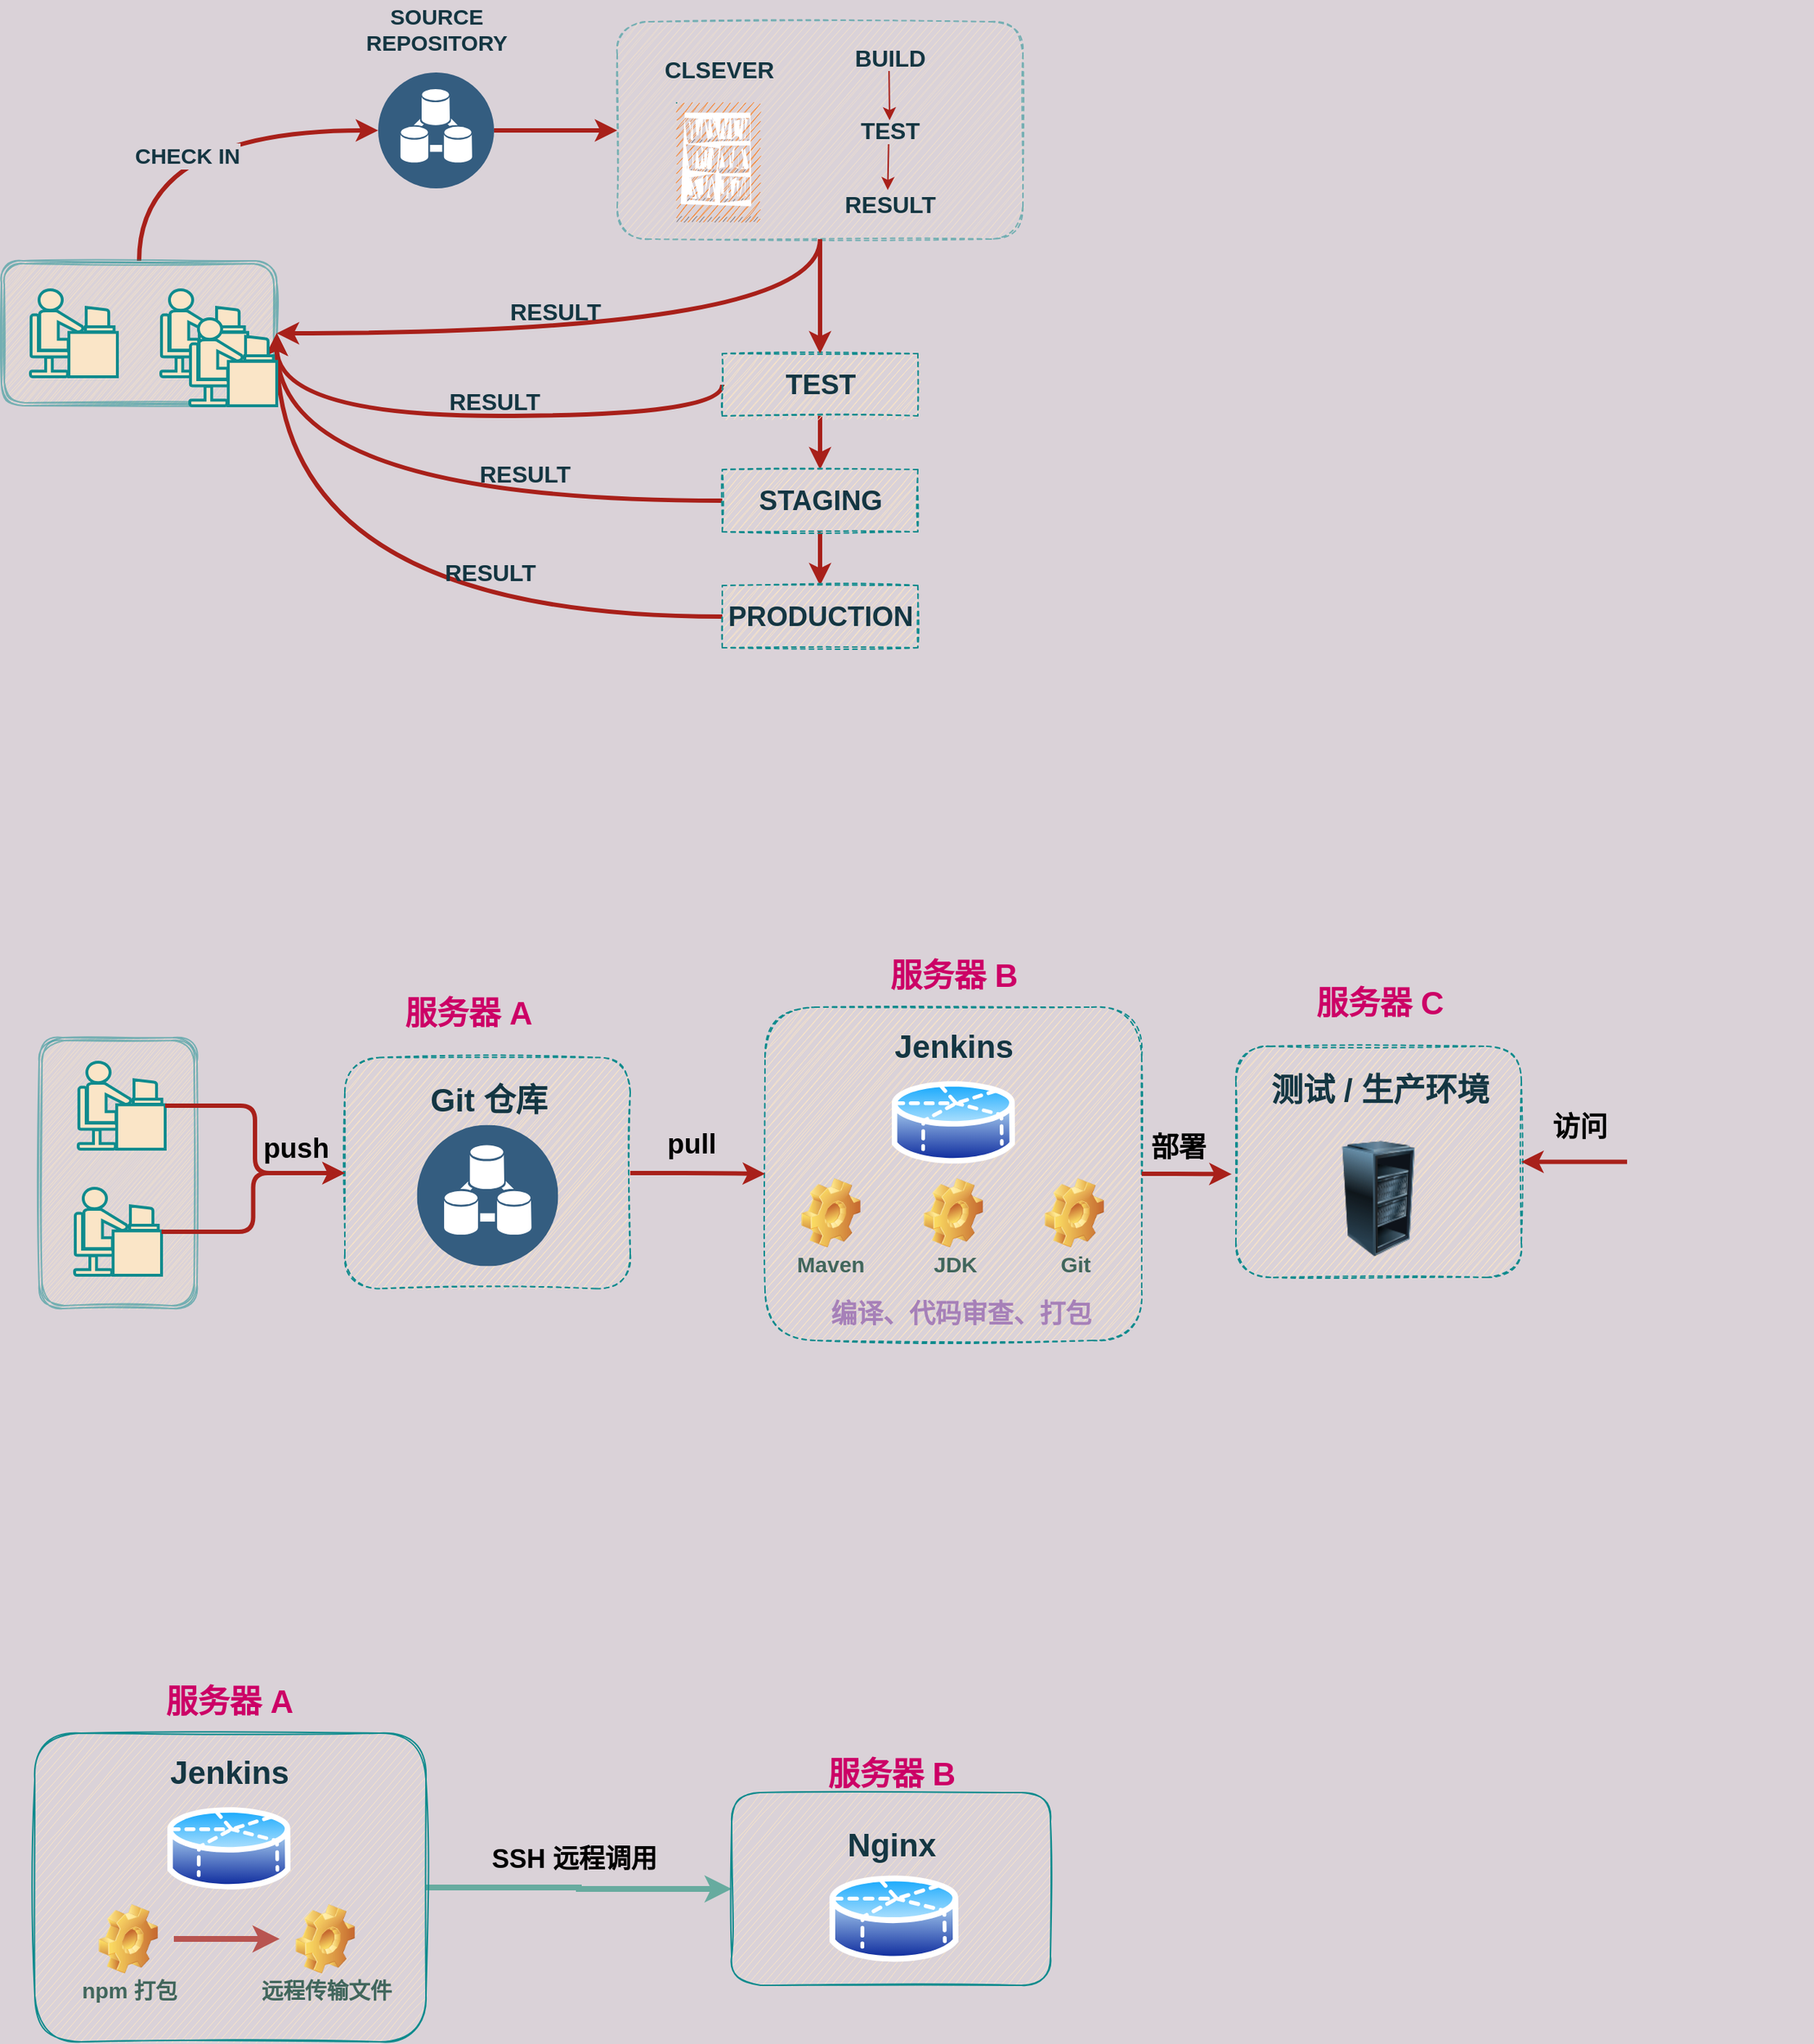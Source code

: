 <mxfile version="14.0.1" type="github">
  <diagram id="GHz9nNZ9IIZGSt0H2ciL" name="第 1 页">
    <mxGraphModel dx="1422" dy="804" grid="0" gridSize="10" guides="1" tooltips="1" connect="1" arrows="1" fold="1" page="1" pageScale="1" pageWidth="827" pageHeight="1169" background="#DAD2D8" math="0" shadow="0">
      <root>
        <mxCell id="0" />
        <mxCell id="1" parent="0" />
        <mxCell id="L6uiKgAgkNkLQAsuU1uR-5" style="edgeStyle=orthogonalEdgeStyle;rounded=0;orthogonalLoop=1;jettySize=auto;html=1;exitX=0.5;exitY=0;exitDx=0;exitDy=0;entryX=0;entryY=0.5;entryDx=0;entryDy=0;curved=1;labelBackgroundColor=#DAD2D8;strokeColor=#A8201A;fontColor=#143642;strokeWidth=3;" parent="1" source="L6uiKgAgkNkLQAsuU1uR-4" target="L6uiKgAgkNkLQAsuU1uR-3" edge="1">
          <mxGeometry relative="1" as="geometry" />
        </mxCell>
        <mxCell id="L6uiKgAgkNkLQAsuU1uR-6" value="CHECK IN" style="edgeLabel;html=1;align=center;verticalAlign=middle;resizable=0;points=[];fontStyle=1;fontSize=15;labelBackgroundColor=#DAD2D8;fontColor=#143642;" parent="L6uiKgAgkNkLQAsuU1uR-5" vertex="1" connectable="0">
          <mxGeometry x="-0.036" y="-17" relative="1" as="geometry">
            <mxPoint as="offset" />
          </mxGeometry>
        </mxCell>
        <mxCell id="L6uiKgAgkNkLQAsuU1uR-4" value="" style="shape=ext;double=1;rounded=1;whiteSpace=wrap;html=1;glass=0;sketch=1;perimeterSpacing=0;opacity=50;strokeColor=#0F8B8D;fillColor=#FAE5C7;fontColor=#143642;" parent="1" vertex="1">
          <mxGeometry x="40" y="270" width="190" height="100" as="geometry" />
        </mxCell>
        <mxCell id="L6uiKgAgkNkLQAsuU1uR-1" value="" style="shape=mxgraph.cisco.people.androgenous_person;html=1;pointerEvents=1;dashed=0;fillColor=#FAE5C7;strokeColor=#0F8B8D;strokeWidth=2;verticalLabelPosition=bottom;verticalAlign=top;align=center;outlineConnect=0;fontColor=#143642;" parent="1" vertex="1">
          <mxGeometry x="60" y="290" width="60" height="60" as="geometry" />
        </mxCell>
        <mxCell id="L6uiKgAgkNkLQAsuU1uR-2" value="" style="shape=mxgraph.cisco.people.androgenous_person;html=1;pointerEvents=1;dashed=0;fillColor=#FAE5C7;strokeColor=#0F8B8D;strokeWidth=2;verticalLabelPosition=bottom;verticalAlign=top;align=center;outlineConnect=0;fontColor=#143642;" parent="1" vertex="1">
          <mxGeometry x="150" y="290" width="60" height="60" as="geometry" />
        </mxCell>
        <mxCell id="L6uiKgAgkNkLQAsuU1uR-20" style="edgeStyle=none;rounded=1;sketch=0;orthogonalLoop=1;jettySize=auto;html=1;exitX=1;exitY=0.5;exitDx=0;exitDy=0;strokeColor=#A8201A;fillColor=#FAE5C7;fontColor=#143642;entryX=0;entryY=0.5;entryDx=0;entryDy=0;strokeWidth=3;" parent="1" source="L6uiKgAgkNkLQAsuU1uR-3" target="L6uiKgAgkNkLQAsuU1uR-7" edge="1">
          <mxGeometry relative="1" as="geometry">
            <mxPoint x="465.833" y="180" as="targetPoint" />
          </mxGeometry>
        </mxCell>
        <mxCell id="L6uiKgAgkNkLQAsuU1uR-3" value="" style="aspect=fixed;perimeter=ellipsePerimeter;html=1;align=center;shadow=0;dashed=0;fontColor=#143642;fontSize=12;spacingTop=3;image;image=img/lib/ibm/data/device_registry.svg;labelBackgroundColor=#DAD2D8;fillColor=#FAE5C7;strokeColor=#0F8B8D;" parent="1" vertex="1">
          <mxGeometry x="300" y="140" width="80" height="80" as="geometry" />
        </mxCell>
        <mxCell id="L6uiKgAgkNkLQAsuU1uR-8" value="SOURCE&lt;br&gt;REPOSITORY" style="text;html=1;align=center;verticalAlign=middle;resizable=0;points=[];autosize=1;fontSize=15;fontStyle=1;fontColor=#143642;" parent="1" vertex="1">
          <mxGeometry x="285" y="90" width="110" height="40" as="geometry" />
        </mxCell>
        <mxCell id="L6uiKgAgkNkLQAsuU1uR-19" value="" style="group" parent="1" vertex="1" connectable="0">
          <mxGeometry x="465" y="105" width="280" height="150" as="geometry" />
        </mxCell>
        <mxCell id="L6uiKgAgkNkLQAsuU1uR-7" value="" style="rounded=1;whiteSpace=wrap;html=1;glass=0;sketch=1;fontSize=15;opacity=50;strokeColor=#0F8B8D;fillColor=#FAE5C7;fontColor=#143642;dashed=1;" parent="L6uiKgAgkNkLQAsuU1uR-19" vertex="1">
          <mxGeometry width="280" height="150" as="geometry" />
        </mxCell>
        <mxCell id="L6uiKgAgkNkLQAsuU1uR-9" value="" style="outlineConnect=0;dashed=0;verticalLabelPosition=bottom;verticalAlign=top;align=center;html=1;shape=mxgraph.aws3.ecr_registry;fillColor=#F58534;gradientColor=none;rounded=0;sketch=1;strokeColor=#0F8B8D;fontColor=#143642;" parent="L6uiKgAgkNkLQAsuU1uR-19" vertex="1">
          <mxGeometry x="41" y="56" width="57" height="82" as="geometry" />
        </mxCell>
        <mxCell id="L6uiKgAgkNkLQAsuU1uR-14" value="" style="rounded=1;sketch=0;orthogonalLoop=1;jettySize=auto;html=1;strokeColor=#A8201A;fillColor=#FAE5C7;fontColor=#143642;" parent="L6uiKgAgkNkLQAsuU1uR-19" source="L6uiKgAgkNkLQAsuU1uR-10" edge="1">
          <mxGeometry relative="1" as="geometry">
            <mxPoint x="188" y="68" as="targetPoint" />
          </mxGeometry>
        </mxCell>
        <mxCell id="L6uiKgAgkNkLQAsuU1uR-10" value="&lt;b&gt;&lt;font style=&quot;font-size: 16px&quot;&gt;BUILD&lt;/font&gt;&lt;/b&gt;" style="text;html=1;align=center;verticalAlign=middle;resizable=0;points=[];autosize=1;fontColor=#143642;" parent="L6uiKgAgkNkLQAsuU1uR-19" vertex="1">
          <mxGeometry x="158" y="15" width="59" height="19" as="geometry" />
        </mxCell>
        <mxCell id="L6uiKgAgkNkLQAsuU1uR-11" value="&lt;b&gt;&lt;font style=&quot;font-size: 16px&quot;&gt;TEST&lt;/font&gt;&lt;/b&gt;" style="text;html=1;align=center;verticalAlign=middle;resizable=0;points=[];autosize=1;fontColor=#143642;" parent="L6uiKgAgkNkLQAsuU1uR-19" vertex="1">
          <mxGeometry x="162" y="65.5" width="51" height="19" as="geometry" />
        </mxCell>
        <mxCell id="L6uiKgAgkNkLQAsuU1uR-12" value="&lt;b&gt;&lt;font style=&quot;font-size: 16px&quot;&gt;RESULT&lt;/font&gt;&lt;/b&gt;" style="text;html=1;align=center;verticalAlign=middle;resizable=0;points=[];autosize=1;fontColor=#143642;" parent="L6uiKgAgkNkLQAsuU1uR-19" vertex="1">
          <mxGeometry x="151" y="116" width="73" height="19" as="geometry" />
        </mxCell>
        <mxCell id="L6uiKgAgkNkLQAsuU1uR-16" value="" style="rounded=1;sketch=0;orthogonalLoop=1;jettySize=auto;html=1;strokeColor=#A8201A;fillColor=#FAE5C7;fontColor=#143642;entryX=0.489;entryY=0.009;entryDx=0;entryDy=0;entryPerimeter=0;" parent="L6uiKgAgkNkLQAsuU1uR-19" source="L6uiKgAgkNkLQAsuU1uR-11" target="L6uiKgAgkNkLQAsuU1uR-12" edge="1">
          <mxGeometry relative="1" as="geometry" />
        </mxCell>
        <mxCell id="L6uiKgAgkNkLQAsuU1uR-18" value="&lt;b&gt;&lt;font style=&quot;font-size: 16px&quot;&gt;CLSEVER&lt;/font&gt;&lt;/b&gt;" style="text;html=1;align=center;verticalAlign=middle;resizable=0;points=[];autosize=1;fontColor=#143642;" parent="L6uiKgAgkNkLQAsuU1uR-19" vertex="1">
          <mxGeometry x="26.5" y="23.5" width="86" height="19" as="geometry" />
        </mxCell>
        <mxCell id="L6uiKgAgkNkLQAsuU1uR-21" style="edgeStyle=orthogonalEdgeStyle;rounded=1;sketch=0;orthogonalLoop=1;jettySize=auto;html=1;exitX=0.5;exitY=1;exitDx=0;exitDy=0;entryX=1;entryY=0.5;entryDx=0;entryDy=0;strokeColor=#A8201A;fillColor=#FAE5C7;fontColor=#143642;curved=1;strokeWidth=3;" parent="1" source="L6uiKgAgkNkLQAsuU1uR-7" target="L6uiKgAgkNkLQAsuU1uR-4" edge="1">
          <mxGeometry relative="1" as="geometry">
            <Array as="points">
              <mxPoint x="605" y="320" />
            </Array>
          </mxGeometry>
        </mxCell>
        <mxCell id="L6uiKgAgkNkLQAsuU1uR-24" value="RESULT" style="edgeLabel;html=1;align=center;verticalAlign=middle;resizable=0;points=[];fontColor=#143642;labelBackgroundColor=none;fontStyle=1;fontSize=16;" parent="L6uiKgAgkNkLQAsuU1uR-21" vertex="1" connectable="0">
          <mxGeometry x="0.08" y="-9" relative="1" as="geometry">
            <mxPoint x="-10.5" y="-6" as="offset" />
          </mxGeometry>
        </mxCell>
        <mxCell id="L6uiKgAgkNkLQAsuU1uR-28" style="edgeStyle=orthogonalEdgeStyle;curved=1;rounded=1;sketch=0;orthogonalLoop=1;jettySize=auto;html=1;exitX=0.5;exitY=1;exitDx=0;exitDy=0;entryX=0.5;entryY=0;entryDx=0;entryDy=0;strokeColor=#A8201A;fillColor=#FAE5C7;fontSize=16;fontColor=#143642;strokeWidth=3;" parent="1" source="L6uiKgAgkNkLQAsuU1uR-25" target="L6uiKgAgkNkLQAsuU1uR-26" edge="1">
          <mxGeometry relative="1" as="geometry" />
        </mxCell>
        <mxCell id="L6uiKgAgkNkLQAsuU1uR-33" style="rounded=1;sketch=0;orthogonalLoop=1;jettySize=auto;html=1;exitX=0;exitY=0.5;exitDx=0;exitDy=0;entryX=1;entryY=0.5;entryDx=0;entryDy=0;strokeColor=#A8201A;fillColor=#FAE5C7;fontSize=16;fontColor=#143642;edgeStyle=orthogonalEdgeStyle;elbow=vertical;curved=1;strokeWidth=3;" parent="1" source="L6uiKgAgkNkLQAsuU1uR-25" target="L6uiKgAgkNkLQAsuU1uR-4" edge="1">
          <mxGeometry relative="1" as="geometry">
            <Array as="points">
              <mxPoint x="538" y="377" />
              <mxPoint x="230" y="377" />
            </Array>
          </mxGeometry>
        </mxCell>
        <mxCell id="L6uiKgAgkNkLQAsuU1uR-36" value="&lt;span style=&quot;font-weight: 700;&quot;&gt;RESULT&lt;/span&gt;" style="edgeLabel;html=1;align=center;verticalAlign=middle;resizable=0;points=[];fontSize=16;fontColor=#143642;labelBackgroundColor=none;" parent="L6uiKgAgkNkLQAsuU1uR-33" vertex="1" connectable="0">
          <mxGeometry x="-0.047" y="-1" relative="1" as="geometry">
            <mxPoint x="5.17" y="-9" as="offset" />
          </mxGeometry>
        </mxCell>
        <mxCell id="L6uiKgAgkNkLQAsuU1uR-25" value="&lt;b&gt;&lt;font style=&quot;font-size: 19px&quot;&gt;TEST&lt;/font&gt;&lt;/b&gt;" style="rounded=0;whiteSpace=wrap;html=1;dashed=1;labelBackgroundColor=none;sketch=1;strokeColor=#0F8B8D;fillColor=#FAE5C7;fontSize=16;fontColor=#143642;" parent="1" vertex="1">
          <mxGeometry x="537.5" y="334" width="135" height="43" as="geometry" />
        </mxCell>
        <mxCell id="L6uiKgAgkNkLQAsuU1uR-29" style="edgeStyle=orthogonalEdgeStyle;curved=1;rounded=1;sketch=0;orthogonalLoop=1;jettySize=auto;html=1;exitX=0.5;exitY=1;exitDx=0;exitDy=0;entryX=0.5;entryY=0;entryDx=0;entryDy=0;strokeColor=#A8201A;fillColor=#FAE5C7;fontSize=16;fontColor=#143642;strokeWidth=3;" parent="1" source="L6uiKgAgkNkLQAsuU1uR-26" target="L6uiKgAgkNkLQAsuU1uR-27" edge="1">
          <mxGeometry relative="1" as="geometry" />
        </mxCell>
        <mxCell id="L6uiKgAgkNkLQAsuU1uR-34" style="edgeStyle=orthogonalEdgeStyle;curved=1;rounded=1;sketch=0;orthogonalLoop=1;jettySize=auto;html=1;exitX=0;exitY=0.5;exitDx=0;exitDy=0;entryX=1;entryY=0.5;entryDx=0;entryDy=0;strokeColor=#A8201A;fillColor=#FAE5C7;fontSize=16;fontColor=#143642;strokeWidth=3;" parent="1" source="L6uiKgAgkNkLQAsuU1uR-26" target="L6uiKgAgkNkLQAsuU1uR-4" edge="1">
          <mxGeometry relative="1" as="geometry">
            <Array as="points">
              <mxPoint x="230" y="436" />
            </Array>
          </mxGeometry>
        </mxCell>
        <mxCell id="L6uiKgAgkNkLQAsuU1uR-37" value="&lt;span style=&quot;font-weight: 700;&quot;&gt;RESULT&lt;/span&gt;" style="edgeLabel;html=1;align=center;verticalAlign=middle;resizable=0;points=[];fontSize=16;fontColor=#143642;labelBackgroundColor=none;" parent="L6uiKgAgkNkLQAsuU1uR-34" vertex="1" connectable="0">
          <mxGeometry x="-0.342" y="-10" relative="1" as="geometry">
            <mxPoint x="2.67" y="-8.5" as="offset" />
          </mxGeometry>
        </mxCell>
        <mxCell id="L6uiKgAgkNkLQAsuU1uR-26" value="&lt;b&gt;&lt;font style=&quot;font-size: 19px&quot;&gt;STAGING&lt;/font&gt;&lt;/b&gt;" style="rounded=0;whiteSpace=wrap;html=1;dashed=1;labelBackgroundColor=none;sketch=1;strokeColor=#0F8B8D;fillColor=#FAE5C7;fontSize=16;fontColor=#143642;" parent="1" vertex="1">
          <mxGeometry x="537.5" y="414" width="135" height="43" as="geometry" />
        </mxCell>
        <mxCell id="L6uiKgAgkNkLQAsuU1uR-35" style="edgeStyle=orthogonalEdgeStyle;curved=1;rounded=1;sketch=0;orthogonalLoop=1;jettySize=auto;html=1;exitX=0;exitY=0.5;exitDx=0;exitDy=0;entryX=1;entryY=0.5;entryDx=0;entryDy=0;strokeColor=#A8201A;fillColor=#FAE5C7;fontSize=16;fontColor=#143642;strokeWidth=3;" parent="1" source="L6uiKgAgkNkLQAsuU1uR-27" target="L6uiKgAgkNkLQAsuU1uR-4" edge="1">
          <mxGeometry relative="1" as="geometry">
            <Array as="points">
              <mxPoint x="230" y="516" />
            </Array>
          </mxGeometry>
        </mxCell>
        <mxCell id="L6uiKgAgkNkLQAsuU1uR-38" value="&lt;span style=&quot;font-weight: 700;&quot;&gt;RESULT&lt;/span&gt;" style="edgeLabel;html=1;align=center;verticalAlign=middle;resizable=0;points=[];fontSize=16;fontColor=#143642;labelBackgroundColor=none;" parent="L6uiKgAgkNkLQAsuU1uR-35" vertex="1" connectable="0">
          <mxGeometry x="-0.394" y="-18" relative="1" as="geometry">
            <mxPoint x="-8" y="-12.5" as="offset" />
          </mxGeometry>
        </mxCell>
        <mxCell id="L6uiKgAgkNkLQAsuU1uR-27" value="&lt;span style=&quot;font-size: 19px&quot;&gt;&lt;b&gt;PRODUCTION&lt;/b&gt;&lt;/span&gt;" style="rounded=0;whiteSpace=wrap;html=1;dashed=1;labelBackgroundColor=none;sketch=1;strokeColor=#0F8B8D;fillColor=#FAE5C7;fontSize=16;fontColor=#143642;" parent="1" vertex="1">
          <mxGeometry x="537.5" y="494" width="135" height="43" as="geometry" />
        </mxCell>
        <mxCell id="L6uiKgAgkNkLQAsuU1uR-31" style="edgeStyle=orthogonalEdgeStyle;curved=1;rounded=1;sketch=0;orthogonalLoop=1;jettySize=auto;html=1;exitX=0.5;exitY=1;exitDx=0;exitDy=0;strokeColor=#A8201A;fillColor=#FAE5C7;fontSize=16;fontColor=#143642;strokeWidth=3;" parent="1" source="L6uiKgAgkNkLQAsuU1uR-7" target="L6uiKgAgkNkLQAsuU1uR-25" edge="1">
          <mxGeometry relative="1" as="geometry" />
        </mxCell>
        <mxCell id="L6uiKgAgkNkLQAsuU1uR-51" value="" style="shape=mxgraph.cisco.people.androgenous_person;html=1;pointerEvents=1;dashed=0;fillColor=#FAE5C7;strokeColor=#0F8B8D;strokeWidth=2;verticalLabelPosition=bottom;verticalAlign=top;align=center;outlineConnect=0;fontColor=#143642;" parent="1" vertex="1">
          <mxGeometry x="170" y="310" width="60" height="60" as="geometry" />
        </mxCell>
        <mxCell id="L6uiKgAgkNkLQAsuU1uR-52" value="" style="group" parent="1" vertex="1" connectable="0">
          <mxGeometry x="66" y="806" width="109" height="187" as="geometry" />
        </mxCell>
        <mxCell id="L6uiKgAgkNkLQAsuU1uR-49" value="" style="shape=ext;double=1;rounded=1;whiteSpace=wrap;html=1;glass=0;sketch=1;perimeterSpacing=0;opacity=50;strokeColor=#0F8B8D;fillColor=#FAE5C7;fontColor=#143642;" parent="L6uiKgAgkNkLQAsuU1uR-52" vertex="1">
          <mxGeometry width="109" height="187" as="geometry" />
        </mxCell>
        <mxCell id="L6uiKgAgkNkLQAsuU1uR-48" value="" style="shape=mxgraph.cisco.people.androgenous_person;html=1;pointerEvents=1;dashed=0;fillColor=#FAE5C7;strokeColor=#0F8B8D;strokeWidth=2;verticalLabelPosition=bottom;verticalAlign=top;align=center;outlineConnect=0;fontColor=#143642;" parent="L6uiKgAgkNkLQAsuU1uR-52" vertex="1">
          <mxGeometry x="27" y="17" width="60" height="60" as="geometry" />
        </mxCell>
        <mxCell id="L6uiKgAgkNkLQAsuU1uR-50" value="" style="shape=mxgraph.cisco.people.androgenous_person;html=1;pointerEvents=1;dashed=0;fillColor=#FAE5C7;strokeColor=#0F8B8D;strokeWidth=2;verticalLabelPosition=bottom;verticalAlign=top;align=center;outlineConnect=0;fontColor=#143642;" parent="L6uiKgAgkNkLQAsuU1uR-52" vertex="1">
          <mxGeometry x="24.5" y="104" width="60" height="60" as="geometry" />
        </mxCell>
        <mxCell id="L6uiKgAgkNkLQAsuU1uR-57" value="&lt;font style=&quot;font-size: 22px&quot;&gt;&lt;b&gt;服务器 A&lt;/b&gt;&lt;/font&gt;" style="text;html=1;align=center;verticalAlign=middle;resizable=0;points=[];autosize=1;fontSize=16;fontColor=#CC0066;" parent="1" vertex="1">
          <mxGeometry x="312.5" y="777" width="98" height="25" as="geometry" />
        </mxCell>
        <mxCell id="L6uiKgAgkNkLQAsuU1uR-58" value="" style="group" parent="1" vertex="1" connectable="0">
          <mxGeometry x="277" y="819.75" width="197" height="159.5" as="geometry" />
        </mxCell>
        <mxCell id="L6uiKgAgkNkLQAsuU1uR-55" value="" style="rounded=1;whiteSpace=wrap;html=1;dashed=1;labelBackgroundColor=none;sketch=1;strokeColor=#0F8B8D;fillColor=#FAE5C7;fontSize=16;fontColor=#143642;" parent="L6uiKgAgkNkLQAsuU1uR-58" vertex="1">
          <mxGeometry width="197" height="159.5" as="geometry" />
        </mxCell>
        <mxCell id="L6uiKgAgkNkLQAsuU1uR-53" value="" style="aspect=fixed;perimeter=ellipsePerimeter;html=1;align=center;shadow=0;dashed=0;fontColor=#143642;fontSize=12;spacingTop=3;image;image=img/lib/ibm/data/device_registry.svg;labelBackgroundColor=#DAD2D8;fillColor=#FAE5C7;strokeColor=#0F8B8D;" parent="L6uiKgAgkNkLQAsuU1uR-58" vertex="1">
          <mxGeometry x="49.75" y="46.5" width="97.5" height="97.5" as="geometry" />
        </mxCell>
        <mxCell id="L6uiKgAgkNkLQAsuU1uR-56" value="&lt;font style=&quot;font-size: 22px&quot;&gt;&lt;b&gt;Git 仓库&lt;/b&gt;&lt;/font&gt;" style="text;html=1;align=center;verticalAlign=middle;resizable=0;points=[];autosize=1;fontSize=16;fontColor=#143642;" parent="L6uiKgAgkNkLQAsuU1uR-58" vertex="1">
          <mxGeometry x="53" y="18" width="91" height="25" as="geometry" />
        </mxCell>
        <mxCell id="L6uiKgAgkNkLQAsuU1uR-60" style="rounded=1;sketch=0;orthogonalLoop=1;jettySize=auto;html=1;exitX=1;exitY=0.5;exitDx=0;exitDy=0;exitPerimeter=0;strokeColor=#A8201A;strokeWidth=3;fillColor=#FAE5C7;fontSize=16;fontColor=#CC0066;edgeStyle=orthogonalEdgeStyle;" parent="1" source="L6uiKgAgkNkLQAsuU1uR-48" target="L6uiKgAgkNkLQAsuU1uR-55" edge="1">
          <mxGeometry relative="1" as="geometry" />
        </mxCell>
        <mxCell id="L6uiKgAgkNkLQAsuU1uR-61" style="rounded=1;sketch=0;orthogonalLoop=1;jettySize=auto;html=1;exitX=1;exitY=0.5;exitDx=0;exitDy=0;exitPerimeter=0;entryX=0;entryY=0.5;entryDx=0;entryDy=0;strokeColor=#A8201A;strokeWidth=3;fillColor=#FAE5C7;fontSize=16;fontColor=#CC0066;edgeStyle=orthogonalEdgeStyle;" parent="1" source="L6uiKgAgkNkLQAsuU1uR-50" target="L6uiKgAgkNkLQAsuU1uR-55" edge="1">
          <mxGeometry relative="1" as="geometry" />
        </mxCell>
        <mxCell id="L6uiKgAgkNkLQAsuU1uR-86" value="&lt;b&gt;&lt;font style=&quot;font-size: 19px&quot;&gt;push&lt;/font&gt;&lt;/b&gt;" style="edgeLabel;html=1;align=center;verticalAlign=middle;resizable=0;points=[];fontSize=15;labelBackgroundColor=none;" parent="L6uiKgAgkNkLQAsuU1uR-61" vertex="1" connectable="0">
          <mxGeometry x="0.416" y="2" relative="1" as="geometry">
            <mxPoint x="14.67" y="-14.5" as="offset" />
          </mxGeometry>
        </mxCell>
        <mxCell id="L6uiKgAgkNkLQAsuU1uR-85" value="" style="group" parent="1" vertex="1" connectable="0">
          <mxGeometry x="567" y="751" width="260" height="264" as="geometry" />
        </mxCell>
        <mxCell id="L6uiKgAgkNkLQAsuU1uR-62" value="&lt;font style=&quot;font-size: 22px&quot;&gt;&lt;b&gt;服务器 B&lt;/b&gt;&lt;/font&gt;" style="text;html=1;align=center;verticalAlign=middle;resizable=0;points=[];autosize=1;fontSize=16;fontColor=#CC0066;" parent="L6uiKgAgkNkLQAsuU1uR-85" vertex="1">
          <mxGeometry x="81" width="98" height="25" as="geometry" />
        </mxCell>
        <mxCell id="L6uiKgAgkNkLQAsuU1uR-63" value="" style="group;labelBorderColor=none;labelBackgroundColor=none;sketch=1;" parent="L6uiKgAgkNkLQAsuU1uR-85" vertex="1" connectable="0">
          <mxGeometry y="34" width="260" height="230" as="geometry" />
        </mxCell>
        <mxCell id="L6uiKgAgkNkLQAsuU1uR-64" value="" style="rounded=1;whiteSpace=wrap;html=1;dashed=1;labelBackgroundColor=none;sketch=1;strokeColor=#0F8B8D;fillColor=#FAE5C7;fontSize=16;fontColor=#143642;" parent="L6uiKgAgkNkLQAsuU1uR-63" vertex="1">
          <mxGeometry width="260" height="230" as="geometry" />
        </mxCell>
        <mxCell id="L6uiKgAgkNkLQAsuU1uR-66" value="&lt;font style=&quot;font-size: 22px&quot;&gt;&lt;b&gt;Jenkins&lt;/b&gt;&lt;/font&gt;" style="text;html=1;align=center;verticalAlign=middle;resizable=0;points=[];autosize=1;fontSize=16;fontColor=#143642;" parent="L6uiKgAgkNkLQAsuU1uR-63" vertex="1">
          <mxGeometry x="83.999" y="15.996" width="92" height="25" as="geometry" />
        </mxCell>
        <mxCell id="L6uiKgAgkNkLQAsuU1uR-68" value="" style="aspect=fixed;perimeter=ellipsePerimeter;html=1;align=center;shadow=0;dashed=0;spacingTop=3;image;image=img/lib/active_directory/database_partition_5.svg;rounded=0;labelBackgroundColor=none;sketch=1;strokeColor=#0F8B8D;fillColor=#FAE5C7;fontSize=16;fontColor=#CC0066;" parent="L6uiKgAgkNkLQAsuU1uR-63" vertex="1">
          <mxGeometry x="87.43" y="48" width="85.13" height="62.99" as="geometry" />
        </mxCell>
        <mxCell id="L6uiKgAgkNkLQAsuU1uR-74" value="" style="group" parent="L6uiKgAgkNkLQAsuU1uR-63" vertex="1" connectable="0">
          <mxGeometry x="16.96" y="117.99" width="57.0" height="70.0" as="geometry" />
        </mxCell>
        <mxCell id="L6uiKgAgkNkLQAsuU1uR-72" value="" style="shape=image;html=1;verticalLabelPosition=bottom;verticalAlign=top;imageAspect=1;aspect=fixed;image=img/clipart/Gear_128x128.png;rounded=0;dashed=1;labelBackgroundColor=none;sketch=1;strokeColor=#0F8B8D;fillColor=#FAE5C7;fontSize=16;fontColor=#000000;" parent="L6uiKgAgkNkLQAsuU1uR-74" vertex="1">
          <mxGeometry x="8.04" width="40.92" height="48" as="geometry" />
        </mxCell>
        <mxCell id="L6uiKgAgkNkLQAsuU1uR-73" value="&lt;span style=&quot;font-size: 15px;&quot;&gt;&lt;span style=&quot;font-size: 15px;&quot;&gt;Maven&lt;/span&gt;&lt;/span&gt;" style="text;html=1;align=center;verticalAlign=middle;resizable=0;points=[];autosize=1;fontSize=15;fontColor=#41665C;fontStyle=1" parent="L6uiKgAgkNkLQAsuU1uR-74" vertex="1">
          <mxGeometry y="48.0" width="57" height="22" as="geometry" />
        </mxCell>
        <mxCell id="L6uiKgAgkNkLQAsuU1uR-77" value="" style="group" parent="L6uiKgAgkNkLQAsuU1uR-63" vertex="1" connectable="0">
          <mxGeometry x="101.5" y="117.99" width="57.0" height="70.0" as="geometry" />
        </mxCell>
        <mxCell id="L6uiKgAgkNkLQAsuU1uR-78" value="" style="shape=image;html=1;verticalLabelPosition=bottom;verticalAlign=top;imageAspect=1;aspect=fixed;image=img/clipart/Gear_128x128.png;rounded=0;dashed=1;labelBackgroundColor=none;sketch=1;strokeColor=#0F8B8D;fillColor=#FAE5C7;fontSize=16;fontColor=#000000;" parent="L6uiKgAgkNkLQAsuU1uR-77" vertex="1">
          <mxGeometry x="8.04" width="40.92" height="48" as="geometry" />
        </mxCell>
        <mxCell id="L6uiKgAgkNkLQAsuU1uR-79" value="JDK" style="text;html=1;align=center;verticalAlign=middle;resizable=0;points=[];autosize=1;fontSize=15;fontColor=#41665C;fontStyle=1" parent="L6uiKgAgkNkLQAsuU1uR-77" vertex="1">
          <mxGeometry x="9" y="48.0" width="40" height="22" as="geometry" />
        </mxCell>
        <mxCell id="L6uiKgAgkNkLQAsuU1uR-80" value="" style="group" parent="L6uiKgAgkNkLQAsuU1uR-63" vertex="1" connectable="0">
          <mxGeometry x="185" y="117.99" width="57.0" height="70.0" as="geometry" />
        </mxCell>
        <mxCell id="L6uiKgAgkNkLQAsuU1uR-81" value="" style="shape=image;html=1;verticalLabelPosition=bottom;verticalAlign=top;imageAspect=1;aspect=fixed;image=img/clipart/Gear_128x128.png;rounded=0;dashed=1;labelBackgroundColor=none;sketch=1;strokeColor=#0F8B8D;fillColor=#FAE5C7;fontSize=16;fontColor=#000000;" parent="L6uiKgAgkNkLQAsuU1uR-80" vertex="1">
          <mxGeometry x="8.04" width="40.92" height="48" as="geometry" />
        </mxCell>
        <mxCell id="L6uiKgAgkNkLQAsuU1uR-82" value="&lt;span style=&quot;font-size: 15px&quot;&gt;&lt;span style=&quot;font-size: 15px&quot;&gt;Git&lt;/span&gt;&lt;/span&gt;" style="text;html=1;align=center;verticalAlign=middle;resizable=0;points=[];autosize=1;fontSize=15;fontColor=#41665C;fontStyle=1" parent="L6uiKgAgkNkLQAsuU1uR-80" vertex="1">
          <mxGeometry x="13" y="48.0" width="31" height="22" as="geometry" />
        </mxCell>
        <mxCell id="L6uiKgAgkNkLQAsuU1uR-83" value="&lt;font style=&quot;font-size: 18px&quot;&gt;&lt;b&gt;编译、代码审查、打包&lt;/b&gt;&lt;/font&gt;" style="text;html=1;align=center;verticalAlign=middle;resizable=0;points=[];autosize=1;fontSize=15;fontColor=#A680B8;" parent="L6uiKgAgkNkLQAsuU1uR-63" vertex="1">
          <mxGeometry x="40" y="200" width="190" height="23" as="geometry" />
        </mxCell>
        <mxCell id="L6uiKgAgkNkLQAsuU1uR-87" style="edgeStyle=orthogonalEdgeStyle;rounded=1;sketch=0;orthogonalLoop=1;jettySize=auto;html=1;exitX=1;exitY=0.5;exitDx=0;exitDy=0;entryX=0;entryY=0.5;entryDx=0;entryDy=0;strokeColor=#A8201A;strokeWidth=3;fillColor=#FAE5C7;fontSize=15;fontColor=#000000;" parent="1" source="L6uiKgAgkNkLQAsuU1uR-55" target="L6uiKgAgkNkLQAsuU1uR-64" edge="1">
          <mxGeometry relative="1" as="geometry" />
        </mxCell>
        <mxCell id="L6uiKgAgkNkLQAsuU1uR-89" value="&lt;b&gt;&lt;font style=&quot;font-size: 19px&quot;&gt;pull&lt;/font&gt;&lt;/b&gt;" style="edgeLabel;html=1;align=center;verticalAlign=middle;resizable=0;points=[];fontSize=15;labelBackgroundColor=none;" parent="1" vertex="1" connectable="0">
          <mxGeometry x="516.003" y="880.0" as="geometry" />
        </mxCell>
        <mxCell id="L6uiKgAgkNkLQAsuU1uR-90" value="&lt;font style=&quot;font-size: 22px&quot;&gt;&lt;b&gt;服务器 C&lt;/b&gt;&lt;/font&gt;" style="text;html=1;align=center;verticalAlign=middle;resizable=0;points=[];autosize=1;fontSize=16;fontColor=#CC0066;" parent="1" vertex="1">
          <mxGeometry x="941.5" y="770" width="98" height="25" as="geometry" />
        </mxCell>
        <mxCell id="L6uiKgAgkNkLQAsuU1uR-91" value="" style="group" parent="1" vertex="1" connectable="0">
          <mxGeometry x="892" y="812" width="197" height="159.5" as="geometry" />
        </mxCell>
        <mxCell id="L6uiKgAgkNkLQAsuU1uR-92" value="" style="rounded=1;whiteSpace=wrap;html=1;dashed=1;labelBackgroundColor=none;sketch=1;strokeColor=#0F8B8D;fillColor=#FAE5C7;fontSize=16;fontColor=#143642;" parent="L6uiKgAgkNkLQAsuU1uR-91" vertex="1">
          <mxGeometry width="197" height="159.5" as="geometry" />
        </mxCell>
        <mxCell id="L6uiKgAgkNkLQAsuU1uR-94" value="&lt;font style=&quot;font-size: 22px&quot;&gt;&lt;b&gt;测试 / 生产环境&lt;/b&gt;&lt;/font&gt;" style="text;html=1;align=center;verticalAlign=middle;resizable=0;points=[];autosize=1;fontSize=16;fontColor=#143642;" parent="L6uiKgAgkNkLQAsuU1uR-91" vertex="1">
          <mxGeometry x="19" y="18" width="160" height="25" as="geometry" />
        </mxCell>
        <mxCell id="L6uiKgAgkNkLQAsuU1uR-96" value="" style="image;html=1;image=img/lib/clip_art/computers/Server_Rack_Partial_128x128.png;rounded=0;dashed=1;labelBackgroundColor=none;sketch=1;strokeColor=#0F8B8D;fillColor=#FAE5C7;fontSize=15;fontColor=#000000;" parent="L6uiKgAgkNkLQAsuU1uR-91" vertex="1">
          <mxGeometry x="58.5" y="65.25" width="80" height="80" as="geometry" />
        </mxCell>
        <mxCell id="L6uiKgAgkNkLQAsuU1uR-97" style="edgeStyle=orthogonalEdgeStyle;rounded=1;sketch=0;orthogonalLoop=1;jettySize=auto;html=1;exitX=1;exitY=0.5;exitDx=0;exitDy=0;entryX=-0.015;entryY=0.553;entryDx=0;entryDy=0;entryPerimeter=0;strokeColor=#A8201A;strokeWidth=3;fillColor=#FAE5C7;fontSize=15;fontColor=#000000;" parent="1" source="L6uiKgAgkNkLQAsuU1uR-64" target="L6uiKgAgkNkLQAsuU1uR-92" edge="1">
          <mxGeometry relative="1" as="geometry" />
        </mxCell>
        <mxCell id="L6uiKgAgkNkLQAsuU1uR-98" value="&lt;b&gt;&lt;font style=&quot;font-size: 19px&quot;&gt;部署&lt;/font&gt;&lt;/b&gt;" style="edgeLabel;html=1;align=center;verticalAlign=middle;resizable=0;points=[];fontSize=15;labelBackgroundColor=none;" parent="1" vertex="1" connectable="0">
          <mxGeometry x="621.003" y="891.75" as="geometry">
            <mxPoint x="231" y="-10" as="offset" />
          </mxGeometry>
        </mxCell>
        <mxCell id="L6uiKgAgkNkLQAsuU1uR-101" style="edgeStyle=orthogonalEdgeStyle;rounded=1;sketch=0;orthogonalLoop=1;jettySize=auto;html=1;exitX=0;exitY=0.5;exitDx=0;exitDy=0;entryX=1;entryY=0.5;entryDx=0;entryDy=0;strokeColor=#A8201A;strokeWidth=3;fillColor=#FAE5C7;fontSize=15;fontColor=#000000;" parent="1" source="L6uiKgAgkNkLQAsuU1uR-100" target="L6uiKgAgkNkLQAsuU1uR-92" edge="1">
          <mxGeometry relative="1" as="geometry" />
        </mxCell>
        <mxCell id="L6uiKgAgkNkLQAsuU1uR-100" value="" style="shape=image;html=1;verticalAlign=top;verticalLabelPosition=bottom;labelBackgroundColor=#ffffff;imageAspect=0;aspect=fixed;image=https://cdn0.iconfinder.com/data/icons/education-340/100/Tilda_Icons_1ed_group-128.png;rounded=0;dashed=1;sketch=1;strokeColor=#0F8B8D;fillColor=#FAE5C7;fontSize=15;fontColor=#000000;" parent="1" vertex="1">
          <mxGeometry x="1162" y="827.75" width="128" height="128" as="geometry" />
        </mxCell>
        <mxCell id="L6uiKgAgkNkLQAsuU1uR-102" value="&lt;span style=&quot;font-size: 19px&quot;&gt;&lt;b&gt;访问&lt;/b&gt;&lt;/span&gt;" style="edgeLabel;html=1;align=center;verticalAlign=middle;resizable=0;points=[];fontSize=15;labelBackgroundColor=none;" parent="1" vertex="1" connectable="0">
          <mxGeometry x="529.003" y="897.0" as="geometry">
            <mxPoint x="600" y="-29" as="offset" />
          </mxGeometry>
        </mxCell>
        <mxCell id="akvx3B99L84HyuFE-8bC-2" value="&lt;font style=&quot;font-size: 22px&quot;&gt;&lt;b&gt;服务器 A&lt;/b&gt;&lt;/font&gt;" style="text;html=1;align=center;verticalAlign=middle;resizable=0;points=[];autosize=1;fontSize=16;fontColor=#CC0066;" vertex="1" parent="1">
          <mxGeometry x="148" y="1252" width="98" height="25" as="geometry" />
        </mxCell>
        <mxCell id="akvx3B99L84HyuFE-8bC-29" style="edgeStyle=orthogonalEdgeStyle;rounded=0;orthogonalLoop=1;jettySize=auto;html=1;exitX=1;exitY=0.5;exitDx=0;exitDy=0;entryX=0;entryY=0.5;entryDx=0;entryDy=0;strokeWidth=4;strokeColor=#67AB9F;" edge="1" parent="1" source="akvx3B99L84HyuFE-8bC-4" target="akvx3B99L84HyuFE-8bC-19">
          <mxGeometry relative="1" as="geometry" />
        </mxCell>
        <mxCell id="akvx3B99L84HyuFE-8bC-30" value="&lt;font style=&quot;font-size: 18px&quot;&gt;&lt;b&gt;SSH 远程调用&lt;/b&gt;&lt;/font&gt;" style="edgeLabel;html=1;align=center;verticalAlign=middle;resizable=0;points=[];labelBackgroundColor=none;" vertex="1" connectable="0" parent="akvx3B99L84HyuFE-8bC-29">
          <mxGeometry x="0.151" y="2" relative="1" as="geometry">
            <mxPoint x="-19" y="-18.5" as="offset" />
          </mxGeometry>
        </mxCell>
        <mxCell id="akvx3B99L84HyuFE-8bC-4" value="" style="rounded=1;whiteSpace=wrap;html=1;labelBackgroundColor=none;sketch=1;strokeColor=#0F8B8D;fillColor=#FAE5C7;fontSize=16;fontColor=#143642;disableMultiStrokeFill=1;" vertex="1" parent="1">
          <mxGeometry x="63" y="1286" width="270" height="213" as="geometry" />
        </mxCell>
        <mxCell id="akvx3B99L84HyuFE-8bC-5" value="&lt;font style=&quot;font-size: 22px&quot;&gt;&lt;b&gt;Jenkins&lt;/b&gt;&lt;/font&gt;" style="text;html=1;align=center;verticalAlign=middle;resizable=0;points=[];autosize=1;fontSize=16;fontColor=#143642;" vertex="1" parent="1">
          <mxGeometry x="150.999" y="1301.996" width="92" height="25" as="geometry" />
        </mxCell>
        <mxCell id="akvx3B99L84HyuFE-8bC-6" value="" style="aspect=fixed;perimeter=ellipsePerimeter;html=1;align=center;shadow=0;dashed=0;spacingTop=3;image;image=img/lib/active_directory/database_partition_5.svg;rounded=0;labelBackgroundColor=none;sketch=1;strokeColor=#0F8B8D;fillColor=#FAE5C7;fontSize=16;fontColor=#CC0066;" vertex="1" parent="1">
          <mxGeometry x="154.43" y="1334" width="85.13" height="62.99" as="geometry" />
        </mxCell>
        <mxCell id="akvx3B99L84HyuFE-8bC-7" value="" style="group" vertex="1" connectable="0" parent="1">
          <mxGeometry x="99.0" y="1403.99" width="67" height="70.0" as="geometry" />
        </mxCell>
        <mxCell id="akvx3B99L84HyuFE-8bC-8" value="" style="shape=image;html=1;verticalLabelPosition=bottom;verticalAlign=top;imageAspect=1;aspect=fixed;image=img/clipart/Gear_128x128.png;rounded=0;dashed=1;labelBackgroundColor=none;sketch=1;strokeColor=#0F8B8D;fillColor=#FAE5C7;fontSize=16;fontColor=#000000;" vertex="1" parent="akvx3B99L84HyuFE-8bC-7">
          <mxGeometry x="8.04" width="40.92" height="48" as="geometry" />
        </mxCell>
        <mxCell id="akvx3B99L84HyuFE-8bC-9" value="npm 打包" style="text;html=1;align=center;verticalAlign=middle;resizable=0;points=[];autosize=1;fontSize=15;fontColor=#41665C;fontStyle=1" vertex="1" parent="akvx3B99L84HyuFE-8bC-7">
          <mxGeometry x="-9" y="48.0" width="76" height="22" as="geometry" />
        </mxCell>
        <mxCell id="akvx3B99L84HyuFE-8bC-10" value="" style="group" vertex="1" connectable="0" parent="1">
          <mxGeometry x="235" y="1403.99" width="79" height="70.0" as="geometry" />
        </mxCell>
        <mxCell id="akvx3B99L84HyuFE-8bC-12" value="远程传输文件" style="text;html=1;align=center;verticalAlign=middle;resizable=0;points=[];autosize=1;fontSize=15;fontColor=#41665C;fontStyle=1" vertex="1" parent="akvx3B99L84HyuFE-8bC-10">
          <mxGeometry x="-21" y="48.0" width="100" height="22" as="geometry" />
        </mxCell>
        <mxCell id="akvx3B99L84HyuFE-8bC-11" value="" style="shape=image;html=1;verticalLabelPosition=bottom;verticalAlign=top;imageAspect=1;aspect=fixed;image=img/clipart/Gear_128x128.png;rounded=0;dashed=1;labelBackgroundColor=none;sketch=1;strokeColor=#0F8B8D;fillColor=#FAE5C7;fontSize=16;fontColor=#000000;" vertex="1" parent="1">
          <mxGeometry x="243" y="1403.99" width="40.92" height="48" as="geometry" />
        </mxCell>
        <mxCell id="akvx3B99L84HyuFE-8bC-17" style="edgeStyle=orthogonalEdgeStyle;rounded=0;orthogonalLoop=1;jettySize=auto;html=1;strokeWidth=4;strokeColor=#b85450;fillColor=#f8cecc;" edge="1" parent="1">
          <mxGeometry relative="1" as="geometry">
            <mxPoint x="159" y="1428" as="sourcePoint" />
            <mxPoint x="232" y="1428" as="targetPoint" />
          </mxGeometry>
        </mxCell>
        <mxCell id="akvx3B99L84HyuFE-8bC-18" value="&lt;font style=&quot;font-size: 22px&quot;&gt;&lt;b&gt;服务器 B&lt;/b&gt;&lt;/font&gt;" style="text;html=1;align=center;verticalAlign=middle;resizable=0;points=[];autosize=1;fontSize=16;fontColor=#CC0066;" vertex="1" parent="1">
          <mxGeometry x="605" y="1302" width="98" height="25" as="geometry" />
        </mxCell>
        <mxCell id="akvx3B99L84HyuFE-8bC-19" value="" style="rounded=1;whiteSpace=wrap;html=1;labelBackgroundColor=none;sketch=1;strokeColor=#0F8B8D;fillColor=#FAE5C7;fontSize=16;fontColor=#143642;disableMultiStrokeFill=1;" vertex="1" parent="1">
          <mxGeometry x="544" y="1327" width="220" height="133" as="geometry" />
        </mxCell>
        <mxCell id="akvx3B99L84HyuFE-8bC-20" value="&lt;font style=&quot;font-size: 22px&quot;&gt;&lt;b&gt;Nginx&lt;/b&gt;&lt;/font&gt;" style="text;html=1;align=center;verticalAlign=middle;resizable=0;points=[];autosize=1;fontSize=16;fontColor=#143642;" vertex="1" parent="1">
          <mxGeometry x="618.999" y="1351.996" width="71" height="25" as="geometry" />
        </mxCell>
        <mxCell id="akvx3B99L84HyuFE-8bC-21" value="" style="aspect=fixed;perimeter=ellipsePerimeter;html=1;align=center;shadow=0;dashed=0;spacingTop=3;image;image=img/lib/active_directory/database_partition_5.svg;rounded=0;labelBackgroundColor=none;sketch=1;strokeColor=#0F8B8D;fillColor=#FAE5C7;fontSize=16;fontColor=#CC0066;" vertex="1" parent="1">
          <mxGeometry x="611.43" y="1381" width="89.18" height="65.99" as="geometry" />
        </mxCell>
      </root>
    </mxGraphModel>
  </diagram>
</mxfile>
